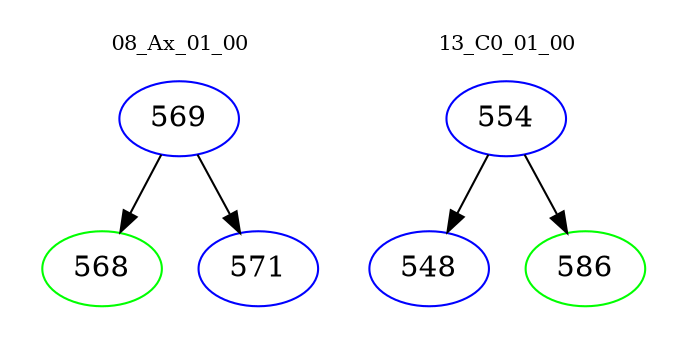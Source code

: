 digraph{
subgraph cluster_0 {
color = white
label = "08_Ax_01_00";
fontsize=10;
T0_569 [label="569", color="blue"]
T0_569 -> T0_568 [color="black"]
T0_568 [label="568", color="green"]
T0_569 -> T0_571 [color="black"]
T0_571 [label="571", color="blue"]
}
subgraph cluster_1 {
color = white
label = "13_C0_01_00";
fontsize=10;
T1_554 [label="554", color="blue"]
T1_554 -> T1_548 [color="black"]
T1_548 [label="548", color="blue"]
T1_554 -> T1_586 [color="black"]
T1_586 [label="586", color="green"]
}
}
